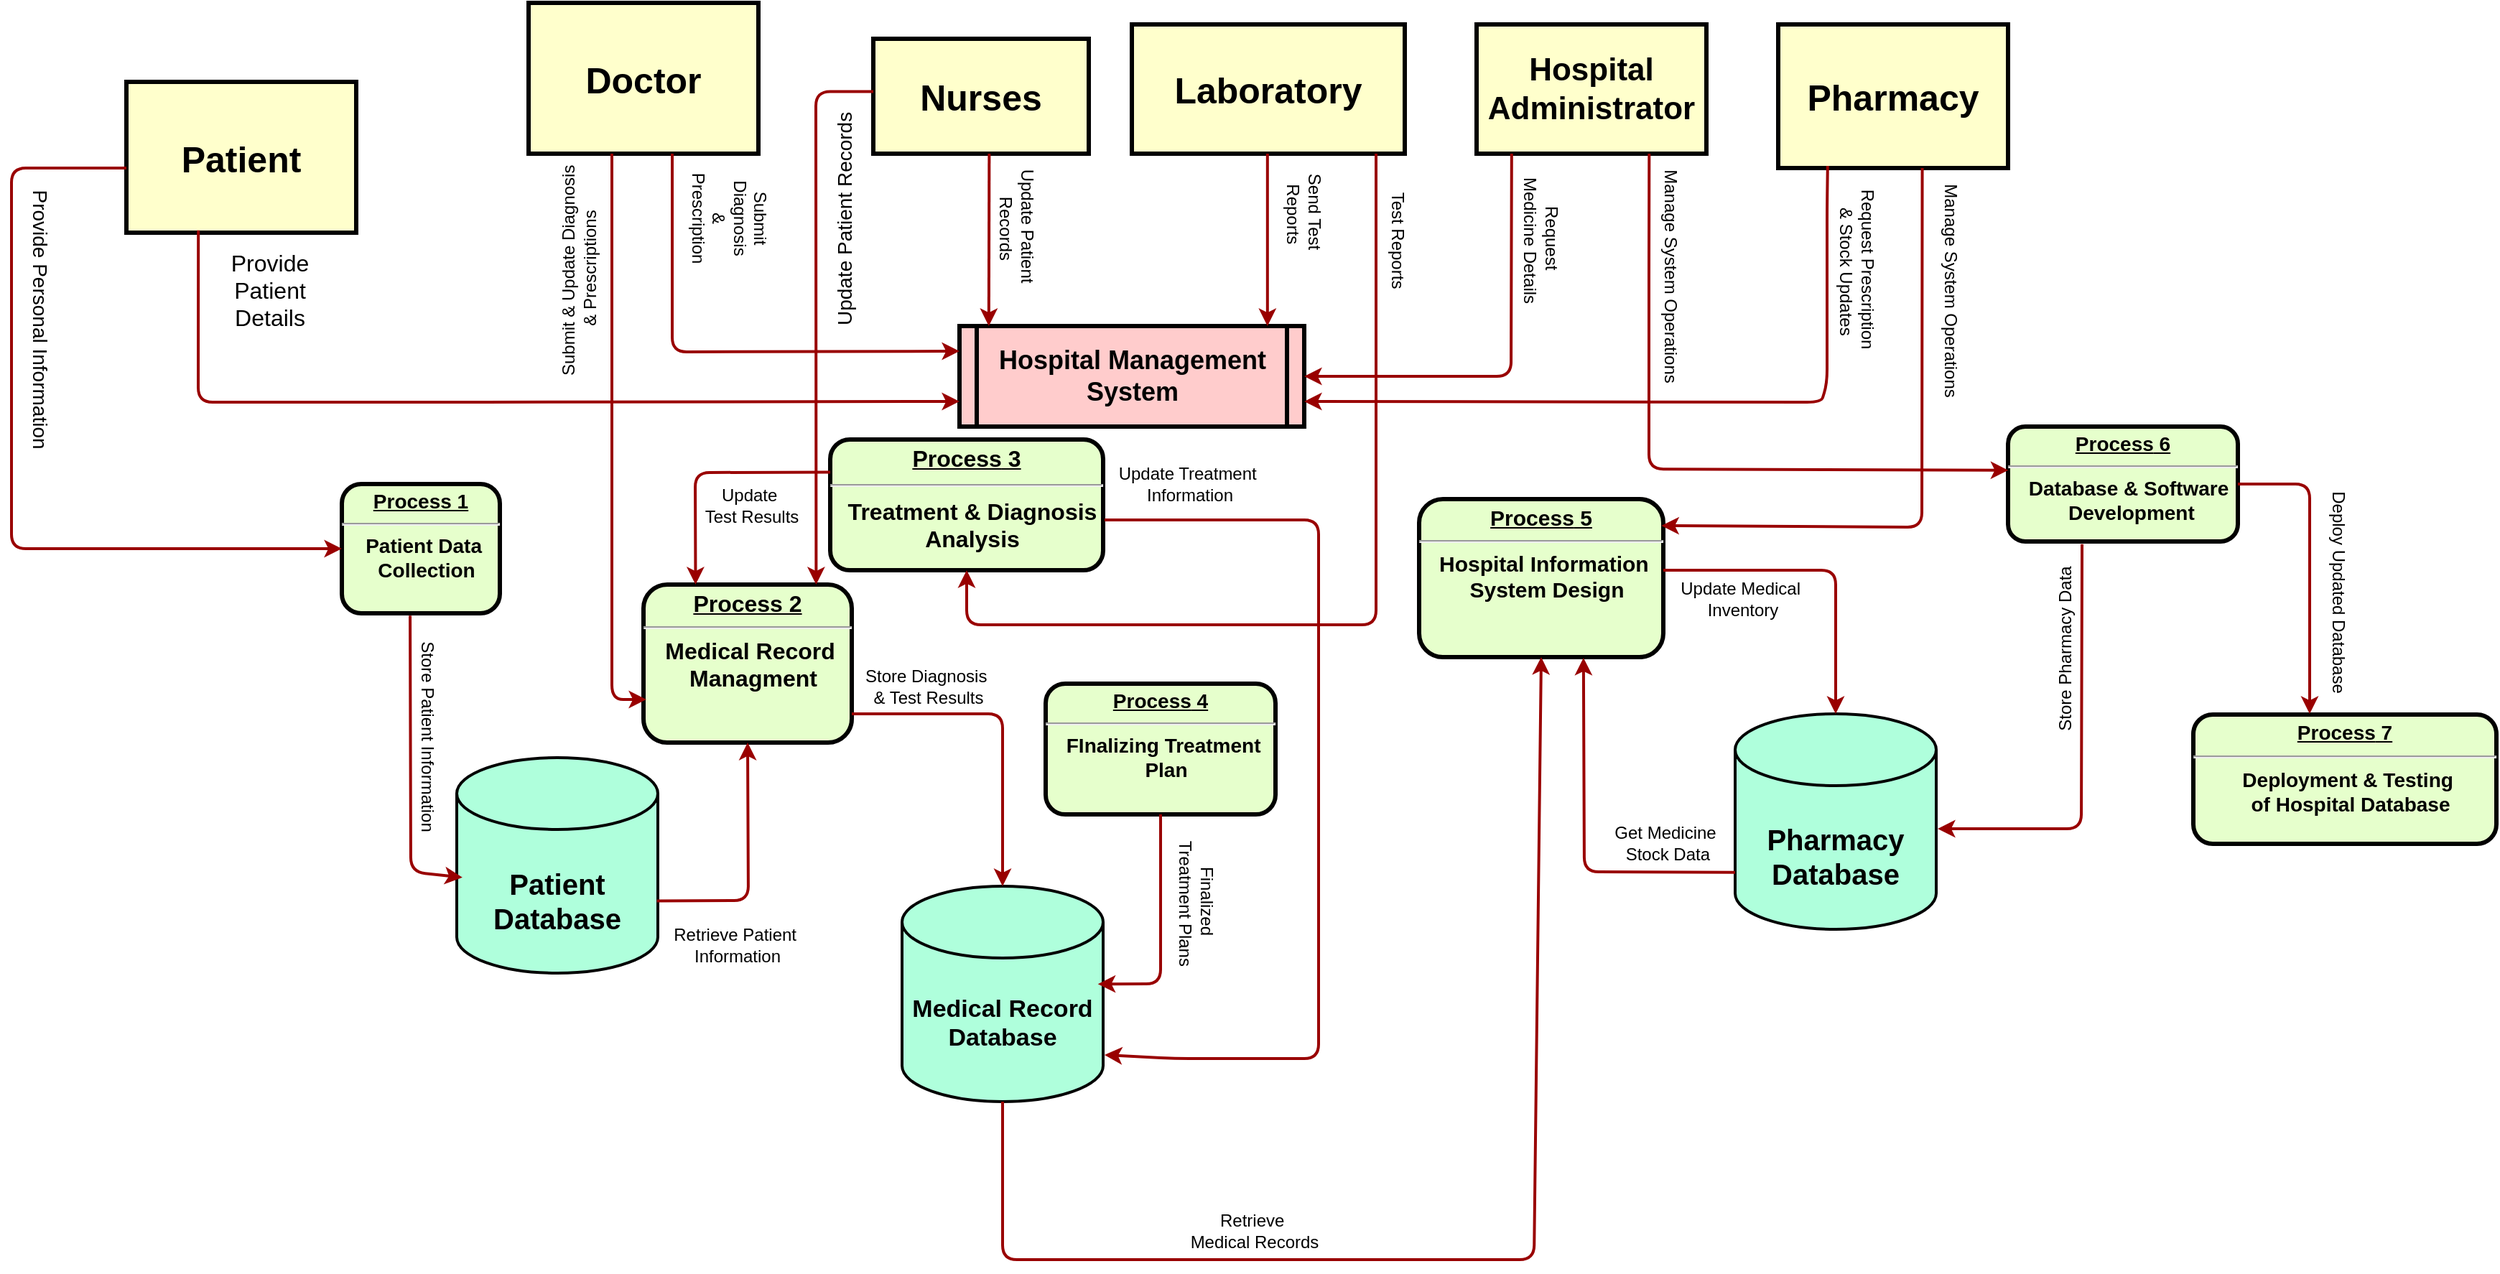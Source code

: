 <mxfile version="26.0.9">
  <diagram name="Page-1" id="c7558073-3199-34d8-9f00-42111426c3f3">
    <mxGraphModel dx="2760" dy="910" grid="1" gridSize="10" guides="1" tooltips="1" connect="1" arrows="1" fold="1" page="1" pageScale="1" pageWidth="826" pageHeight="1169" background="none" math="0" shadow="0">
      <root>
        <mxCell id="0" />
        <mxCell id="1" parent="0" />
        <mxCell id="2" value="&lt;p style=&quot;margin: 0px; margin-top: 4px; text-align: center; text-decoration: underline;&quot;&gt;&lt;strong&gt;&lt;font style=&quot;font-size: 14px;&quot;&gt;Process 1&lt;br&gt;&lt;/font&gt;&lt;/strong&gt;&lt;/p&gt;&lt;hr&gt;&lt;p style=&quot;margin: 0px; margin-left: 8px;&quot;&gt;&lt;font style=&quot;font-size: 14px;&quot;&gt;Patient Data&amp;nbsp;&lt;/font&gt;&lt;/p&gt;&lt;p style=&quot;margin: 0px; margin-left: 8px;&quot;&gt;&lt;font style=&quot;font-size: 14px;&quot;&gt;Collection&lt;/font&gt;&lt;/p&gt;" style="verticalAlign=middle;align=center;overflow=fill;fontSize=12;fontFamily=Helvetica;html=1;rounded=1;fontStyle=1;strokeWidth=3;fillColor=#E6FFCC" parent="1" vertex="1">
          <mxGeometry x="-50" y="370" width="110" height="90" as="geometry" />
        </mxCell>
        <mxCell id="3" value="Doctor" style="whiteSpace=wrap;align=center;verticalAlign=middle;fontStyle=1;strokeWidth=3;fillColor=#FFFFCC;fontSize=25;" parent="1" vertex="1">
          <mxGeometry x="80" y="35" width="160" height="105" as="geometry" />
        </mxCell>
        <mxCell id="4" value="Patient" style="whiteSpace=wrap;align=center;verticalAlign=middle;fontStyle=1;strokeWidth=3;fillColor=#FFFFCC;fontSize=25;" parent="1" vertex="1">
          <mxGeometry x="-200" y="90" width="160" height="105" as="geometry" />
        </mxCell>
        <mxCell id="5" value="Hospital Management System" style="shape=process;whiteSpace=wrap;align=center;verticalAlign=middle;size=0.048;fontStyle=1;strokeWidth=3;fillColor=#FFCCCC;fontSize=18;" parent="1" vertex="1">
          <mxGeometry x="380" y="260" width="240" height="70" as="geometry" />
        </mxCell>
        <mxCell id="6" value="&lt;p style=&quot;margin: 0px; margin-top: 4px; text-align: center; text-decoration: underline;&quot;&gt;&lt;strong&gt;&lt;font style=&quot;font-size: 16px;&quot;&gt;Process 2&lt;br&gt;&lt;/font&gt;&lt;/strong&gt;&lt;/p&gt;&lt;hr&gt;&lt;p style=&quot;margin: 0px; margin-left: 8px;&quot;&gt;&lt;font style=&quot;font-size: 16px;&quot;&gt;Medical Record&amp;nbsp;&lt;/font&gt;&lt;/p&gt;&lt;p style=&quot;margin: 0px; margin-left: 8px;&quot;&gt;&lt;font style=&quot;font-size: 16px;&quot;&gt;Managment&lt;/font&gt;&lt;/p&gt;" style="verticalAlign=middle;align=center;overflow=fill;fontSize=12;fontFamily=Helvetica;html=1;rounded=1;fontStyle=1;strokeWidth=3;fillColor=#E6FFCC" parent="1" vertex="1">
          <mxGeometry x="160" y="440" width="145" height="110" as="geometry" />
        </mxCell>
        <mxCell id="7" value="&lt;p style=&quot;margin: 0px; margin-top: 4px; text-align: center; text-decoration: underline;&quot;&gt;&lt;strong&gt;&lt;font&gt;&lt;strong&gt;Process&lt;/strong&gt; 3&lt;br&gt;&lt;/font&gt;&lt;/strong&gt;&lt;/p&gt;&lt;hr&gt;&lt;p style=&quot;margin: 0px; margin-left: 8px;&quot;&gt;&lt;font&gt;Treatment &amp;amp;&amp;nbsp;&lt;/font&gt;&lt;span style=&quot;background-color: transparent; color: light-dark(rgb(0, 0, 0), rgb(255, 255, 255));&quot;&gt;Diagnosis&lt;/span&gt;&lt;/p&gt;&lt;p style=&quot;margin: 0px; margin-left: 8px;&quot;&gt;&lt;font&gt;Analysis&lt;/font&gt;&lt;/p&gt;" style="verticalAlign=middle;align=center;overflow=fill;fontSize=16;fontFamily=Helvetica;html=1;rounded=1;fontStyle=1;strokeWidth=3;fillColor=#E6FFCC;rotation=0;" parent="1" vertex="1">
          <mxGeometry x="290" y="339" width="190" height="91" as="geometry" />
        </mxCell>
        <mxCell id="8" value="&lt;p style=&quot;margin: 0px; margin-top: 4px; text-align: center; text-decoration: underline;&quot;&gt;&lt;strong&gt;&lt;font style=&quot;font-size: 14px;&quot;&gt;&lt;strong style=&quot;&quot;&gt;Process&lt;/strong&gt; 4&lt;br&gt;&lt;/font&gt;&lt;/strong&gt;&lt;/p&gt;&lt;hr&gt;&lt;p style=&quot;margin: 0px; margin-left: 8px;&quot;&gt;&lt;font style=&quot;font-size: 14px;&quot;&gt;FInalizing Treatment&amp;nbsp;&lt;/font&gt;&lt;/p&gt;&lt;p style=&quot;margin: 0px; margin-left: 8px;&quot;&gt;&lt;font style=&quot;font-size: 14px;&quot;&gt;Plan&lt;/font&gt;&lt;/p&gt;" style="verticalAlign=middle;align=center;overflow=fill;fontSize=12;fontFamily=Helvetica;html=1;rounded=1;fontStyle=1;strokeWidth=3;fillColor=#E6FFCC" parent="1" vertex="1">
          <mxGeometry x="440" y="509" width="160" height="91" as="geometry" />
        </mxCell>
        <mxCell id="9" value="&lt;p style=&quot;margin: 0px; margin-top: 4px; text-align: center; text-decoration: underline;&quot;&gt;&lt;strong&gt;&lt;font style=&quot;font-size: 15px;&quot;&gt;&lt;strong style=&quot;&quot;&gt;Process&lt;/strong&gt; 5&lt;br&gt;&lt;/font&gt;&lt;/strong&gt;&lt;/p&gt;&lt;hr&gt;&lt;p style=&quot;margin: 0px; margin-left: 8px;&quot;&gt;&lt;strong data-end=&quot;839&quot; data-start=&quot;801&quot;&gt;&lt;font style=&quot;font-size: 15px;&quot;&gt;Hospital Information&amp;nbsp;&lt;/font&gt;&lt;/strong&gt;&lt;/p&gt;&lt;p style=&quot;margin: 0px; margin-left: 8px;&quot;&gt;&lt;strong data-end=&quot;839&quot; data-start=&quot;801&quot;&gt;&lt;font style=&quot;font-size: 15px;&quot;&gt;System Design&lt;/font&gt;&lt;/strong&gt;&lt;br&gt;&lt;/p&gt;" style="verticalAlign=middle;align=center;overflow=fill;fontSize=12;fontFamily=Helvetica;html=1;rounded=1;fontStyle=1;strokeWidth=3;fillColor=#E6FFCC" parent="1" vertex="1">
          <mxGeometry x="700" y="380.5" width="170" height="110" as="geometry" />
        </mxCell>
        <mxCell id="10" value="&lt;p style=&quot;margin: 0px; margin-top: 4px; text-align: center; text-decoration: underline;&quot;&gt;&lt;strong&gt;&lt;font style=&quot;font-size: 14px;&quot;&gt;&lt;strong style=&quot;&quot;&gt;Process&lt;/strong&gt; 6&lt;br&gt;&lt;/font&gt;&lt;/strong&gt;&lt;/p&gt;&lt;hr&gt;&lt;p style=&quot;margin: 0px; margin-left: 8px;&quot;&gt;&lt;font style=&quot;font-size: 14px;&quot;&gt;Database &amp;amp; Software&lt;/font&gt;&lt;/p&gt;&lt;p style=&quot;margin: 0px; margin-left: 8px;&quot;&gt;&lt;font style=&quot;font-size: 14px;&quot;&gt;&amp;nbsp;Development&lt;/font&gt;&lt;br&gt;&lt;/p&gt;" style="verticalAlign=middle;align=center;overflow=fill;fontSize=12;fontFamily=Helvetica;html=1;rounded=1;fontStyle=1;strokeWidth=3;fillColor=#E6FFCC" parent="1" vertex="1">
          <mxGeometry x="1110" y="330" width="160" height="80" as="geometry" />
        </mxCell>
        <mxCell id="12" value="Laboratory" style="whiteSpace=wrap;align=center;verticalAlign=middle;fontStyle=1;strokeWidth=3;fillColor=#FFFFCC;fontSize=25;" parent="1" vertex="1">
          <mxGeometry x="500" y="50" width="190" height="90" as="geometry" />
        </mxCell>
        <mxCell id="13" value="Hospital Administrator" style="whiteSpace=wrap;align=center;verticalAlign=middle;fontStyle=1;strokeWidth=3;fillColor=#FFFFCC;fontSize=22;" parent="1" vertex="1">
          <mxGeometry x="740" y="50" width="160" height="90" as="geometry" />
        </mxCell>
        <mxCell id="14" value="Nurses" style="whiteSpace=wrap;align=center;verticalAlign=middle;fontStyle=1;strokeWidth=3;fillColor=#FFFFCC;fontSize=25;" parent="1" vertex="1">
          <mxGeometry x="320" y="60" width="150" height="80" as="geometry" />
        </mxCell>
        <mxCell id="15" value="Pharmacy" style="whiteSpace=wrap;align=center;verticalAlign=middle;fontStyle=1;strokeWidth=3;fillColor=#FFFFCC;fontSize=25;" parent="1" vertex="1">
          <mxGeometry x="950" y="50" width="160" height="100" as="geometry" />
        </mxCell>
        <mxCell id="11" value="&lt;p style=&quot;margin: 0px; margin-top: 4px; text-align: center; text-decoration: underline;&quot;&gt;&lt;strong&gt;&lt;strong&gt;Process&lt;/strong&gt; 7&lt;br&gt;&lt;/strong&gt;&lt;/p&gt;&lt;hr&gt;&lt;p style=&quot;margin: 0px; margin-left: 8px;&quot;&gt;Deployment &amp;amp; Testing&amp;nbsp;&lt;/p&gt;&lt;p style=&quot;margin: 0px; margin-left: 8px;&quot;&gt;of Hospital Database&lt;br&gt;&lt;/p&gt;" style="verticalAlign=middle;align=center;overflow=fill;fontSize=14;fontFamily=Helvetica;html=1;rounded=1;fontStyle=1;strokeWidth=3;fillColor=#E6FFCC" parent="1" vertex="1">
          <mxGeometry x="1239" y="530.5" width="211" height="90" as="geometry" />
        </mxCell>
        <mxCell id="kABfXjlVgv8Bpkl_hZbt-107" value="&lt;div&gt;&lt;b&gt;&lt;br&gt;&lt;/b&gt;&lt;/div&gt;&lt;div&gt;&lt;b&gt;&lt;br&gt;&lt;/b&gt;&lt;/div&gt;&lt;b&gt;Pharmacy Database&lt;/b&gt;" style="strokeWidth=2;html=1;shape=mxgraph.flowchart.database;whiteSpace=wrap;fillColor=light-dark(#AFFFDC,var(--ge-dark-color, #121212));fontSize=20;" parent="1" vertex="1">
          <mxGeometry x="920" y="530" width="140" height="150" as="geometry" />
        </mxCell>
        <mxCell id="kABfXjlVgv8Bpkl_hZbt-108" value="&lt;div&gt;&lt;b&gt;&lt;font&gt;&lt;br&gt;&lt;/font&gt;&lt;/b&gt;&lt;/div&gt;&lt;div&gt;&lt;b&gt;&lt;font&gt;&lt;br&gt;&lt;/font&gt;&lt;/b&gt;&lt;/div&gt;&lt;b&gt;&lt;font&gt;Medical Record Database&lt;/font&gt;&lt;/b&gt;" style="strokeWidth=2;html=1;shape=mxgraph.flowchart.database;whiteSpace=wrap;fillColor=light-dark(#AFFFDC,var(--ge-dark-color, #121212));fontSize=17;" parent="1" vertex="1">
          <mxGeometry x="340" y="650" width="140" height="150" as="geometry" />
        </mxCell>
        <mxCell id="kABfXjlVgv8Bpkl_hZbt-109" value="&lt;div&gt;&lt;b&gt;&lt;br&gt;&lt;/b&gt;&lt;/div&gt;&lt;div&gt;&lt;b style=&quot;background-color: transparent; color: light-dark(rgb(0, 0, 0), rgb(255, 255, 255));&quot;&gt;&lt;br&gt;&lt;/b&gt;&lt;/div&gt;&lt;div&gt;&lt;b style=&quot;background-color: transparent; color: light-dark(rgb(0, 0, 0), rgb(255, 255, 255));&quot;&gt;Patient Database&lt;/b&gt;&lt;br&gt;&lt;/div&gt;" style="strokeWidth=2;html=1;shape=mxgraph.flowchart.database;whiteSpace=wrap;fillColor=light-dark(#AFFFDC,var(--ge-dark-color, #121212));fontSize=20;" parent="1" vertex="1">
          <mxGeometry x="30" y="560.5" width="140" height="150" as="geometry" />
        </mxCell>
        <mxCell id="kABfXjlVgv8Bpkl_hZbt-113" value="" style="edgeStyle=none;noEdgeStyle=1;strokeColor=#990000;strokeWidth=2;entryX=0;entryY=0.75;entryDx=0;entryDy=0;exitX=0.313;exitY=0.984;exitDx=0;exitDy=0;exitPerimeter=0;" parent="1" source="4" target="5" edge="1">
          <mxGeometry width="100" height="100" relative="1" as="geometry">
            <mxPoint x="-150" y="200" as="sourcePoint" />
            <mxPoint x="250" y="303" as="targetPoint" />
            <Array as="points">
              <mxPoint x="-150" y="313" />
              <mxPoint x="40" y="313" />
            </Array>
          </mxGeometry>
        </mxCell>
        <mxCell id="kABfXjlVgv8Bpkl_hZbt-114" value="" style="edgeStyle=none;noEdgeStyle=1;strokeColor=#990000;strokeWidth=2;" parent="1" edge="1">
          <mxGeometry width="100" height="100" relative="1" as="geometry">
            <mxPoint x="400.69" y="140" as="sourcePoint" />
            <mxPoint x="400.41" y="260" as="targetPoint" />
            <Array as="points" />
          </mxGeometry>
        </mxCell>
        <mxCell id="kABfXjlVgv8Bpkl_hZbt-118" value="" style="edgeStyle=none;noEdgeStyle=1;strokeColor=#990000;strokeWidth=2;entryX=0.332;entryY=0.006;entryDx=0;entryDy=0;entryPerimeter=0;" parent="1" edge="1">
          <mxGeometry width="100" height="100" relative="1" as="geometry">
            <mxPoint x="594.41" y="140" as="sourcePoint" />
            <mxPoint x="594.41" y="260" as="targetPoint" />
            <Array as="points" />
          </mxGeometry>
        </mxCell>
        <mxCell id="kABfXjlVgv8Bpkl_hZbt-119" value="" style="edgeStyle=none;noEdgeStyle=1;strokeColor=#990000;strokeWidth=2;entryX=1;entryY=0.5;entryDx=0;entryDy=0;" parent="1" target="5" edge="1">
          <mxGeometry width="100" height="100" relative="1" as="geometry">
            <mxPoint x="764.41" y="140" as="sourcePoint" />
            <mxPoint x="764.41" y="260" as="targetPoint" />
            <Array as="points">
              <mxPoint x="764" y="295" />
            </Array>
          </mxGeometry>
        </mxCell>
        <mxCell id="kABfXjlVgv8Bpkl_hZbt-120" value="" style="edgeStyle=none;noEdgeStyle=1;strokeColor=#990000;strokeWidth=2;entryX=1;entryY=0.75;entryDx=0;entryDy=0;" parent="1" target="5" edge="1">
          <mxGeometry width="100" height="100" relative="1" as="geometry">
            <mxPoint x="984.41" y="148.5" as="sourcePoint" />
            <mxPoint x="670.0" y="321" as="targetPoint" />
            <Array as="points">
              <mxPoint x="984" y="178.5" />
              <mxPoint x="984" y="300" />
              <mxPoint x="980" y="313" />
            </Array>
          </mxGeometry>
        </mxCell>
        <mxCell id="kABfXjlVgv8Bpkl_hZbt-121" value="Provide Patient Details" style="text;html=1;align=center;verticalAlign=middle;whiteSpace=wrap;rounded=0;rotation=0;fontSize=16;" parent="1" vertex="1">
          <mxGeometry x="-130" y="220" width="60" height="30" as="geometry" />
        </mxCell>
        <mxCell id="kABfXjlVgv8Bpkl_hZbt-122" value="&lt;meta charset=&quot;utf-8&quot;&gt;Submit Diagnosis &amp;amp; Prescription" style="text;html=1;align=center;verticalAlign=middle;whiteSpace=wrap;rounded=0;rotation=90;" parent="1" vertex="1">
          <mxGeometry x="190" y="170" width="60" height="30" as="geometry" />
        </mxCell>
        <mxCell id="kABfXjlVgv8Bpkl_hZbt-126" value="Update Patient&lt;div&gt;&amp;nbsp;Records&lt;/div&gt;" style="text;html=1;align=center;verticalAlign=middle;resizable=0;points=[];autosize=1;strokeColor=none;fillColor=none;rotation=90;" parent="1" vertex="1">
          <mxGeometry x="370" y="170" width="100" height="40" as="geometry" />
        </mxCell>
        <mxCell id="kABfXjlVgv8Bpkl_hZbt-127" value="Send Test&lt;div&gt;&amp;nbsp;Reports&lt;/div&gt;" style="text;html=1;align=center;verticalAlign=middle;resizable=0;points=[];autosize=1;strokeColor=none;fillColor=none;rotation=90;" parent="1" vertex="1">
          <mxGeometry x="580" y="160" width="80" height="40" as="geometry" />
        </mxCell>
        <mxCell id="kABfXjlVgv8Bpkl_hZbt-128" value="Request&amp;nbsp;&lt;div&gt;Medicine Details&lt;/div&gt;" style="text;html=1;align=center;verticalAlign=middle;resizable=0;points=[];autosize=1;strokeColor=none;fillColor=none;rotation=90;" parent="1" vertex="1">
          <mxGeometry x="730" y="180" width="110" height="40" as="geometry" />
        </mxCell>
        <mxCell id="kABfXjlVgv8Bpkl_hZbt-129" value="Request Prescription&lt;div&gt;&amp;nbsp;&amp;amp; Stock Updates&lt;br&gt;&lt;/div&gt;" style="text;html=1;align=center;verticalAlign=middle;resizable=0;points=[];autosize=1;strokeColor=none;fillColor=none;rotation=90;" parent="1" vertex="1">
          <mxGeometry x="940" y="200" width="130" height="40" as="geometry" />
        </mxCell>
        <mxCell id="kABfXjlVgv8Bpkl_hZbt-130" value="" style="edgeStyle=none;noEdgeStyle=1;strokeColor=#990000;strokeWidth=2;exitX=0.432;exitY=1.018;exitDx=0;exitDy=0;exitPerimeter=0;entryX=0.028;entryY=0.556;entryDx=0;entryDy=0;entryPerimeter=0;" parent="1" source="2" target="kABfXjlVgv8Bpkl_hZbt-109" edge="1">
          <mxGeometry width="100" height="100" relative="1" as="geometry">
            <mxPoint y="470" as="sourcePoint" />
            <mxPoint x="70" y="720" as="targetPoint" />
            <Array as="points">
              <mxPoint x="-2" y="640" />
            </Array>
          </mxGeometry>
        </mxCell>
        <mxCell id="kABfXjlVgv8Bpkl_hZbt-131" value="" style="edgeStyle=none;noEdgeStyle=1;strokeColor=#990000;strokeWidth=2;entryX=0;entryY=0.5;entryDx=0;entryDy=0;" parent="1" target="2" edge="1">
          <mxGeometry width="100" height="100" relative="1" as="geometry">
            <mxPoint x="-200" y="150" as="sourcePoint" />
            <mxPoint x="110" y="430" as="targetPoint" />
            <Array as="points">
              <mxPoint x="-280" y="150" />
              <mxPoint x="-280" y="415" />
              <mxPoint x="-140" y="415" />
            </Array>
          </mxGeometry>
        </mxCell>
        <mxCell id="kABfXjlVgv8Bpkl_hZbt-132" value="" style="edgeStyle=none;noEdgeStyle=1;strokeColor=#990000;strokeWidth=2;exitX=0.995;exitY=0.665;exitDx=0;exitDy=0;exitPerimeter=0;entryX=0.5;entryY=1;entryDx=0;entryDy=0;" parent="1" source="kABfXjlVgv8Bpkl_hZbt-109" target="6" edge="1">
          <mxGeometry width="100" height="100" relative="1" as="geometry">
            <mxPoint x="210" y="711" as="sourcePoint" />
            <mxPoint x="243" y="560" as="targetPoint" />
            <Array as="points">
              <mxPoint x="233" y="660" />
            </Array>
          </mxGeometry>
        </mxCell>
        <mxCell id="kABfXjlVgv8Bpkl_hZbt-133" value="Store Patient Information" style="text;html=1;align=center;verticalAlign=middle;resizable=0;points=[];autosize=1;strokeColor=none;fillColor=none;rotation=90;" parent="1" vertex="1">
          <mxGeometry x="-70" y="530.5" width="160" height="30" as="geometry" />
        </mxCell>
        <mxCell id="kABfXjlVgv8Bpkl_hZbt-134" value="Retrieve Patient&amp;nbsp;&lt;div&gt;Information&lt;/div&gt;" style="text;html=1;align=center;verticalAlign=middle;resizable=0;points=[];autosize=1;strokeColor=none;fillColor=none;rotation=0;" parent="1" vertex="1">
          <mxGeometry x="170" y="670.5" width="110" height="40" as="geometry" />
        </mxCell>
        <mxCell id="kABfXjlVgv8Bpkl_hZbt-135" value="" style="edgeStyle=none;noEdgeStyle=1;strokeColor=#990000;strokeWidth=2;" parent="1" target="kABfXjlVgv8Bpkl_hZbt-108" edge="1">
          <mxGeometry width="100" height="100" relative="1" as="geometry">
            <mxPoint x="305" y="530" as="sourcePoint" />
            <mxPoint x="480" y="690" as="targetPoint" />
            <Array as="points">
              <mxPoint x="410" y="530" />
            </Array>
          </mxGeometry>
        </mxCell>
        <mxCell id="kABfXjlVgv8Bpkl_hZbt-136" value="Store Diagnosis&amp;nbsp;&lt;div&gt;&amp;amp; Test Results&lt;/div&gt;" style="text;html=1;align=center;verticalAlign=middle;resizable=0;points=[];autosize=1;strokeColor=none;fillColor=none;" parent="1" vertex="1">
          <mxGeometry x="303" y="490.5" width="110" height="40" as="geometry" />
        </mxCell>
        <mxCell id="kABfXjlVgv8Bpkl_hZbt-138" value="" style="edgeStyle=none;noEdgeStyle=1;strokeColor=#990000;strokeWidth=2;entryX=1.007;entryY=0.783;entryDx=0;entryDy=0;entryPerimeter=0;" parent="1" target="kABfXjlVgv8Bpkl_hZbt-108" edge="1">
          <mxGeometry width="100" height="100" relative="1" as="geometry">
            <mxPoint x="481" y="395" as="sourcePoint" />
            <mxPoint x="480" y="629" as="targetPoint" />
            <Array as="points">
              <mxPoint x="630" y="395" />
              <mxPoint x="630" y="770" />
              <mxPoint x="530" y="770" />
            </Array>
          </mxGeometry>
        </mxCell>
        <mxCell id="kABfXjlVgv8Bpkl_hZbt-139" value="Update Treatment&amp;nbsp;&lt;div&gt;Information&lt;/div&gt;" style="text;html=1;align=center;verticalAlign=middle;resizable=0;points=[];autosize=1;strokeColor=none;fillColor=none;" parent="1" vertex="1">
          <mxGeometry x="480" y="350" width="120" height="40" as="geometry" />
        </mxCell>
        <mxCell id="kABfXjlVgv8Bpkl_hZbt-143" value="" style="edgeStyle=none;noEdgeStyle=1;strokeColor=#990000;strokeWidth=2;entryX=0.974;entryY=0.454;entryDx=0;entryDy=0;entryPerimeter=0;" parent="1" source="8" target="kABfXjlVgv8Bpkl_hZbt-108" edge="1">
          <mxGeometry width="100" height="100" relative="1" as="geometry">
            <mxPoint x="315" y="540" as="sourcePoint" />
            <mxPoint x="476" y="711" as="targetPoint" />
            <Array as="points">
              <mxPoint x="520" y="718" />
            </Array>
          </mxGeometry>
        </mxCell>
        <mxCell id="kABfXjlVgv8Bpkl_hZbt-144" value="Finalized&lt;div&gt;&amp;nbsp;Treatment Plans&lt;/div&gt;" style="text;html=1;align=center;verticalAlign=middle;resizable=0;points=[];autosize=1;strokeColor=none;fillColor=none;rotation=90;" parent="1" vertex="1">
          <mxGeometry x="490" y="640" width="110" height="40" as="geometry" />
        </mxCell>
        <mxCell id="kABfXjlVgv8Bpkl_hZbt-145" value="" style="edgeStyle=none;noEdgeStyle=1;strokeColor=#990000;strokeWidth=2;entryX=0.5;entryY=1;entryDx=0;entryDy=0;exitX=0.5;exitY=1;exitDx=0;exitDy=0;" parent="1" target="9" edge="1">
          <mxGeometry width="100" height="100" relative="1" as="geometry">
            <mxPoint x="410" y="800" as="sourcePoint" />
            <mxPoint x="40" y="1120.0" as="targetPoint" />
            <Array as="points">
              <mxPoint x="410" y="910" />
              <mxPoint x="480" y="910" />
              <mxPoint x="780" y="910" />
            </Array>
          </mxGeometry>
        </mxCell>
        <mxCell id="kABfXjlVgv8Bpkl_hZbt-146" value="Retrieve&amp;nbsp;&lt;div&gt;Medical Records&lt;/div&gt;" style="text;html=1;align=center;verticalAlign=middle;resizable=0;points=[];autosize=1;strokeColor=none;fillColor=none;rotation=0;" parent="1" vertex="1">
          <mxGeometry x="530" y="870" width="110" height="40" as="geometry" />
        </mxCell>
        <mxCell id="kABfXjlVgv8Bpkl_hZbt-148" value="" style="edgeStyle=none;noEdgeStyle=1;strokeColor=#990000;strokeWidth=2;entryX=0.5;entryY=0;entryDx=0;entryDy=0;entryPerimeter=0;" parent="1" target="kABfXjlVgv8Bpkl_hZbt-107" edge="1">
          <mxGeometry width="100" height="100" relative="1" as="geometry">
            <mxPoint x="870" y="430" as="sourcePoint" />
            <mxPoint x="972.16" y="518.65" as="targetPoint" />
            <Array as="points">
              <mxPoint x="990" y="430" />
            </Array>
          </mxGeometry>
        </mxCell>
        <mxCell id="kABfXjlVgv8Bpkl_hZbt-149" value="Update Medical&amp;nbsp;&lt;div&gt;Inventory&lt;/div&gt;" style="text;html=1;align=center;verticalAlign=middle;resizable=0;points=[];autosize=1;strokeColor=none;fillColor=none;" parent="1" vertex="1">
          <mxGeometry x="870" y="430" width="110" height="40" as="geometry" />
        </mxCell>
        <mxCell id="kABfXjlVgv8Bpkl_hZbt-151" value="" style="edgeStyle=none;noEdgeStyle=1;strokeColor=#990000;strokeWidth=2;exitX=0;exitY=0.736;exitDx=0;exitDy=0;exitPerimeter=0;entryX=0.673;entryY=1.004;entryDx=0;entryDy=0;entryPerimeter=0;" parent="1" source="kABfXjlVgv8Bpkl_hZbt-107" target="9" edge="1">
          <mxGeometry width="100" height="100" relative="1" as="geometry">
            <mxPoint x="910" y="640" as="sourcePoint" />
            <mxPoint x="827" y="480" as="targetPoint" />
            <Array as="points">
              <mxPoint x="815" y="640" />
            </Array>
          </mxGeometry>
        </mxCell>
        <mxCell id="kABfXjlVgv8Bpkl_hZbt-152" value="Get Medicine&lt;div&gt;&amp;nbsp;Stock Data&lt;/div&gt;" style="text;html=1;align=center;verticalAlign=middle;resizable=0;points=[];autosize=1;strokeColor=none;fillColor=none;" parent="1" vertex="1">
          <mxGeometry x="826" y="600" width="90" height="40" as="geometry" />
        </mxCell>
        <mxCell id="kABfXjlVgv8Bpkl_hZbt-153" value="Store Pharmacy Data" style="text;html=1;align=center;verticalAlign=middle;resizable=0;points=[];autosize=1;strokeColor=none;fillColor=none;rotation=-90;" parent="1" vertex="1">
          <mxGeometry x="1080" y="470" width="140" height="30" as="geometry" />
        </mxCell>
        <mxCell id="kABfXjlVgv8Bpkl_hZbt-154" value="" style="edgeStyle=none;noEdgeStyle=1;strokeColor=#990000;strokeWidth=2;exitX=0.322;exitY=1.023;exitDx=0;exitDy=0;exitPerimeter=0;" parent="1" source="10" edge="1">
          <mxGeometry width="100" height="100" relative="1" as="geometry">
            <mxPoint x="1161.28" y="450" as="sourcePoint" />
            <mxPoint x="1061" y="610" as="targetPoint" />
            <Array as="points">
              <mxPoint x="1161" y="610" />
            </Array>
          </mxGeometry>
        </mxCell>
        <mxCell id="kABfXjlVgv8Bpkl_hZbt-155" value="" style="edgeStyle=none;noEdgeStyle=1;strokeColor=#990000;strokeWidth=2;" parent="1" source="10" edge="1">
          <mxGeometry width="100" height="100" relative="1" as="geometry">
            <mxPoint x="1230" y="430" as="sourcePoint" />
            <mxPoint x="1320" y="530" as="targetPoint" />
            <Array as="points">
              <mxPoint x="1320" y="370" />
            </Array>
          </mxGeometry>
        </mxCell>
        <mxCell id="kABfXjlVgv8Bpkl_hZbt-161" value="" style="edgeStyle=none;noEdgeStyle=1;strokeColor=#990000;strokeWidth=2;entryX=0;entryY=0.25;entryDx=0;entryDy=0;" parent="1" target="5" edge="1">
          <mxGeometry width="100" height="100" relative="1" as="geometry">
            <mxPoint x="180" y="140" as="sourcePoint" />
            <mxPoint x="380" y="278" as="targetPoint" />
            <Array as="points">
              <mxPoint x="180" y="278" />
            </Array>
          </mxGeometry>
        </mxCell>
        <mxCell id="kABfXjlVgv8Bpkl_hZbt-163" value="" style="edgeStyle=none;noEdgeStyle=1;strokeColor=#990000;strokeWidth=2;exitX=0.432;exitY=1.018;exitDx=0;exitDy=0;exitPerimeter=0;" parent="1" edge="1">
          <mxGeometry width="100" height="100" relative="1" as="geometry">
            <mxPoint x="138" y="140" as="sourcePoint" />
            <mxPoint x="162" y="520" as="targetPoint" />
            <Array as="points">
              <mxPoint x="138" y="520" />
            </Array>
          </mxGeometry>
        </mxCell>
        <mxCell id="kABfXjlVgv8Bpkl_hZbt-164" value="&lt;font&gt;Provide Personal Information&lt;/font&gt;" style="text;html=1;align=center;verticalAlign=middle;resizable=0;points=[];autosize=1;strokeColor=none;fillColor=none;rotation=90;fontSize=14;" parent="1" vertex="1">
          <mxGeometry x="-360" y="240" width="200" height="30" as="geometry" />
        </mxCell>
        <mxCell id="kABfXjlVgv8Bpkl_hZbt-166" value="Submit &amp;amp; Update Diagnosis&amp;nbsp;&lt;div&gt;&amp;amp; Prescriptions&lt;/div&gt;" style="text;html=1;align=center;verticalAlign=middle;resizable=0;points=[];autosize=1;strokeColor=none;fillColor=none;rotation=-90;" parent="1" vertex="1">
          <mxGeometry x="30" y="200" width="170" height="40" as="geometry" />
        </mxCell>
        <mxCell id="kABfXjlVgv8Bpkl_hZbt-171" value="" style="edgeStyle=none;noEdgeStyle=1;strokeColor=#990000;strokeWidth=2;entryX=0.829;entryY=0.03;entryDx=0;entryDy=0;exitX=0;exitY=0.5;exitDx=0;exitDy=0;entryPerimeter=0;" parent="1" edge="1">
          <mxGeometry width="100" height="100" relative="1" as="geometry">
            <mxPoint x="320" y="96.7" as="sourcePoint" />
            <mxPoint x="280.205" y="440.0" as="targetPoint" />
            <Array as="points">
              <mxPoint x="280" y="96.7" />
            </Array>
          </mxGeometry>
        </mxCell>
        <mxCell id="kABfXjlVgv8Bpkl_hZbt-172" value="Update Patient Records" style="edgeLabel;html=1;align=center;verticalAlign=middle;resizable=0;points=[];rotation=-90;fontSize=14;" parent="kABfXjlVgv8Bpkl_hZbt-171" vertex="1" connectable="0">
          <mxGeometry x="-0.498" y="2" relative="1" as="geometry">
            <mxPoint x="18" y="33" as="offset" />
          </mxGeometry>
        </mxCell>
        <mxCell id="kABfXjlVgv8Bpkl_hZbt-175" value="" style="edgeStyle=none;noEdgeStyle=1;strokeColor=#990000;strokeWidth=2;entryX=0.5;entryY=1;entryDx=0;entryDy=0;" parent="1" target="7" edge="1">
          <mxGeometry width="100" height="100" relative="1" as="geometry">
            <mxPoint x="670" y="140" as="sourcePoint" />
            <mxPoint x="740" y="240" as="targetPoint" />
            <Array as="points">
              <mxPoint x="670" y="468" />
              <mxPoint x="540" y="468" />
              <mxPoint x="385" y="468" />
            </Array>
          </mxGeometry>
        </mxCell>
        <mxCell id="kABfXjlVgv8Bpkl_hZbt-176" value="Test Reports" style="text;html=1;align=center;verticalAlign=middle;resizable=0;points=[];autosize=1;strokeColor=none;fillColor=none;rotation=90;" parent="1" vertex="1">
          <mxGeometry x="640" y="185" width="90" height="30" as="geometry" />
        </mxCell>
        <mxCell id="kABfXjlVgv8Bpkl_hZbt-178" value="" style="edgeStyle=none;noEdgeStyle=1;strokeColor=#990000;strokeWidth=2;entryX=0.992;entryY=0.168;entryDx=0;entryDy=0;entryPerimeter=0;" parent="1" target="9" edge="1">
          <mxGeometry width="100" height="100" relative="1" as="geometry">
            <mxPoint x="1050.28" y="150" as="sourcePoint" />
            <mxPoint x="950" y="310" as="targetPoint" />
            <Array as="points">
              <mxPoint x="1050" y="400" />
            </Array>
          </mxGeometry>
        </mxCell>
        <mxCell id="kABfXjlVgv8Bpkl_hZbt-181" value="Manage System Operations" style="text;html=1;align=center;verticalAlign=middle;resizable=0;points=[];autosize=1;strokeColor=none;fillColor=none;rotation=90;" parent="1" vertex="1">
          <mxGeometry x="985" y="220" width="170" height="30" as="geometry" />
        </mxCell>
        <mxCell id="kABfXjlVgv8Bpkl_hZbt-183" value="" style="edgeStyle=none;noEdgeStyle=1;strokeColor=#990000;strokeWidth=2;entryX=0.001;entryY=0.38;entryDx=0;entryDy=0;entryPerimeter=0;exitX=0.876;exitY=1.005;exitDx=0;exitDy=0;exitPerimeter=0;" parent="1" target="10" edge="1">
          <mxGeometry width="100" height="100" relative="1" as="geometry">
            <mxPoint x="860.16" y="140.0" as="sourcePoint" />
            <mxPoint x="1088.72" y="361.39" as="targetPoint" />
            <Array as="points">
              <mxPoint x="860" y="219.55" />
              <mxPoint x="860" y="359.55" />
            </Array>
          </mxGeometry>
        </mxCell>
        <mxCell id="kABfXjlVgv8Bpkl_hZbt-184" value="Manage System Operations" style="text;html=1;align=center;verticalAlign=middle;resizable=0;points=[];autosize=1;strokeColor=none;fillColor=none;rotation=90;" parent="1" vertex="1">
          <mxGeometry x="790" y="210" width="170" height="30" as="geometry" />
        </mxCell>
        <mxCell id="kABfXjlVgv8Bpkl_hZbt-185" value="Deploy Updated Database" style="text;html=1;align=center;verticalAlign=middle;resizable=0;points=[];autosize=1;strokeColor=none;fillColor=none;rotation=90;" parent="1" vertex="1">
          <mxGeometry x="1260" y="430" width="160" height="30" as="geometry" />
        </mxCell>
        <mxCell id="kABfXjlVgv8Bpkl_hZbt-188" value="" style="edgeStyle=none;noEdgeStyle=1;strokeColor=#990000;strokeWidth=2;exitX=0;exitY=0.25;exitDx=0;exitDy=0;entryX=0.25;entryY=0;entryDx=0;entryDy=0;" parent="1" source="7" target="6" edge="1">
          <mxGeometry width="100" height="100" relative="1" as="geometry">
            <mxPoint x="530" y="610" as="sourcePoint" />
            <mxPoint x="200" y="430" as="targetPoint" />
            <Array as="points">
              <mxPoint x="196" y="362" />
            </Array>
          </mxGeometry>
        </mxCell>
        <mxCell id="kABfXjlVgv8Bpkl_hZbt-189" value="Update&amp;nbsp;&lt;div&gt;Test Results&lt;/div&gt;" style="text;html=1;align=center;verticalAlign=middle;resizable=0;points=[];autosize=1;strokeColor=none;fillColor=none;" parent="1" vertex="1">
          <mxGeometry x="190" y="364.5" width="90" height="40" as="geometry" />
        </mxCell>
      </root>
    </mxGraphModel>
  </diagram>
</mxfile>

